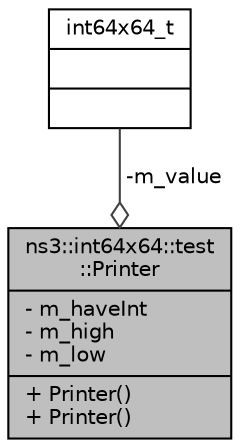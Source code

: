 digraph "ns3::int64x64::test::Printer"
{
  edge [fontname="Helvetica",fontsize="10",labelfontname="Helvetica",labelfontsize="10"];
  node [fontname="Helvetica",fontsize="10",shape=record];
  Node1 [label="{ns3::int64x64::test\l::Printer\n|- m_haveInt\l- m_high\l- m_low\l|+ Printer()\l+ Printer()\l}",height=0.2,width=0.4,color="black", fillcolor="grey75", style="filled", fontcolor="black"];
  Node2 -> Node1 [color="grey25",fontsize="10",style="solid",label=" -m_value" ,arrowhead="odiamond"];
  Node2 [label="{int64x64_t\n||}",height=0.2,width=0.4,color="black", fillcolor="white", style="filled",URL="$d0/dde/classint64x64__t.html"];
}
